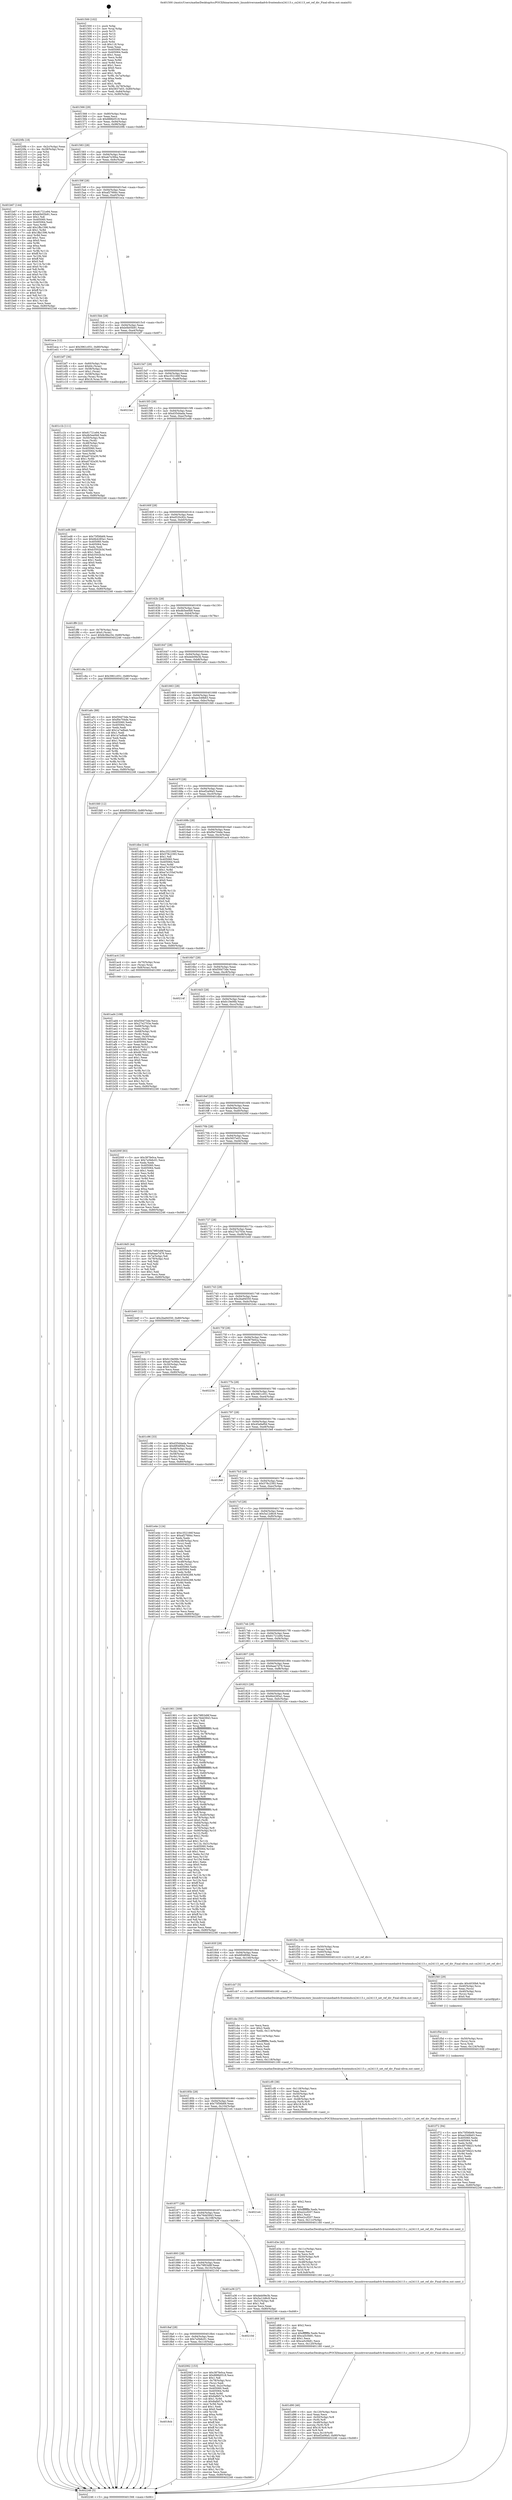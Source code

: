 digraph "0x401500" {
  label = "0x401500 (/mnt/c/Users/mathe/Desktop/tcc/POCII/binaries/extr_linuxdriversmediadvb-frontendscx24113.c_cx24113_set_ref_div_Final-ollvm.out::main(0))"
  labelloc = "t"
  node[shape=record]

  Entry [label="",width=0.3,height=0.3,shape=circle,fillcolor=black,style=filled]
  "0x401566" [label="{
     0x401566 [29]\l
     | [instrs]\l
     &nbsp;&nbsp;0x401566 \<+3\>: mov -0x80(%rbp),%eax\l
     &nbsp;&nbsp;0x401569 \<+2\>: mov %eax,%ecx\l
     &nbsp;&nbsp;0x40156b \<+6\>: sub $0x888b0518,%ecx\l
     &nbsp;&nbsp;0x401571 \<+6\>: mov %eax,-0x94(%rbp)\l
     &nbsp;&nbsp;0x401577 \<+6\>: mov %ecx,-0x98(%rbp)\l
     &nbsp;&nbsp;0x40157d \<+6\>: je 00000000004020fb \<main+0xbfb\>\l
  }"]
  "0x4020fb" [label="{
     0x4020fb [18]\l
     | [instrs]\l
     &nbsp;&nbsp;0x4020fb \<+3\>: mov -0x2c(%rbp),%eax\l
     &nbsp;&nbsp;0x4020fe \<+4\>: lea -0x28(%rbp),%rsp\l
     &nbsp;&nbsp;0x402102 \<+1\>: pop %rbx\l
     &nbsp;&nbsp;0x402103 \<+2\>: pop %r12\l
     &nbsp;&nbsp;0x402105 \<+2\>: pop %r13\l
     &nbsp;&nbsp;0x402107 \<+2\>: pop %r14\l
     &nbsp;&nbsp;0x402109 \<+2\>: pop %r15\l
     &nbsp;&nbsp;0x40210b \<+1\>: pop %rbp\l
     &nbsp;&nbsp;0x40210c \<+1\>: ret\l
  }"]
  "0x401583" [label="{
     0x401583 [28]\l
     | [instrs]\l
     &nbsp;&nbsp;0x401583 \<+5\>: jmp 0000000000401588 \<main+0x88\>\l
     &nbsp;&nbsp;0x401588 \<+6\>: mov -0x94(%rbp),%eax\l
     &nbsp;&nbsp;0x40158e \<+5\>: sub $0xab7e36ba,%eax\l
     &nbsp;&nbsp;0x401593 \<+6\>: mov %eax,-0x9c(%rbp)\l
     &nbsp;&nbsp;0x401599 \<+6\>: je 0000000000401b67 \<main+0x667\>\l
  }"]
  Exit [label="",width=0.3,height=0.3,shape=circle,fillcolor=black,style=filled,peripheries=2]
  "0x401b67" [label="{
     0x401b67 [144]\l
     | [instrs]\l
     &nbsp;&nbsp;0x401b67 \<+5\>: mov $0x61721e94,%eax\l
     &nbsp;&nbsp;0x401b6c \<+5\>: mov $0xb0b05b91,%ecx\l
     &nbsp;&nbsp;0x401b71 \<+2\>: mov $0x1,%dl\l
     &nbsp;&nbsp;0x401b73 \<+7\>: mov 0x405060,%esi\l
     &nbsp;&nbsp;0x401b7a \<+7\>: mov 0x405064,%edi\l
     &nbsp;&nbsp;0x401b81 \<+3\>: mov %esi,%r8d\l
     &nbsp;&nbsp;0x401b84 \<+7\>: add $0x1ffa1596,%r8d\l
     &nbsp;&nbsp;0x401b8b \<+4\>: sub $0x1,%r8d\l
     &nbsp;&nbsp;0x401b8f \<+7\>: sub $0x1ffa1596,%r8d\l
     &nbsp;&nbsp;0x401b96 \<+4\>: imul %r8d,%esi\l
     &nbsp;&nbsp;0x401b9a \<+3\>: and $0x1,%esi\l
     &nbsp;&nbsp;0x401b9d \<+3\>: cmp $0x0,%esi\l
     &nbsp;&nbsp;0x401ba0 \<+4\>: sete %r9b\l
     &nbsp;&nbsp;0x401ba4 \<+3\>: cmp $0xa,%edi\l
     &nbsp;&nbsp;0x401ba7 \<+4\>: setl %r10b\l
     &nbsp;&nbsp;0x401bab \<+3\>: mov %r9b,%r11b\l
     &nbsp;&nbsp;0x401bae \<+4\>: xor $0xff,%r11b\l
     &nbsp;&nbsp;0x401bb2 \<+3\>: mov %r10b,%bl\l
     &nbsp;&nbsp;0x401bb5 \<+3\>: xor $0xff,%bl\l
     &nbsp;&nbsp;0x401bb8 \<+3\>: xor $0x0,%dl\l
     &nbsp;&nbsp;0x401bbb \<+3\>: mov %r11b,%r14b\l
     &nbsp;&nbsp;0x401bbe \<+4\>: and $0x0,%r14b\l
     &nbsp;&nbsp;0x401bc2 \<+3\>: and %dl,%r9b\l
     &nbsp;&nbsp;0x401bc5 \<+3\>: mov %bl,%r15b\l
     &nbsp;&nbsp;0x401bc8 \<+4\>: and $0x0,%r15b\l
     &nbsp;&nbsp;0x401bcc \<+3\>: and %dl,%r10b\l
     &nbsp;&nbsp;0x401bcf \<+3\>: or %r9b,%r14b\l
     &nbsp;&nbsp;0x401bd2 \<+3\>: or %r10b,%r15b\l
     &nbsp;&nbsp;0x401bd5 \<+3\>: xor %r15b,%r14b\l
     &nbsp;&nbsp;0x401bd8 \<+3\>: or %bl,%r11b\l
     &nbsp;&nbsp;0x401bdb \<+4\>: xor $0xff,%r11b\l
     &nbsp;&nbsp;0x401bdf \<+3\>: or $0x0,%dl\l
     &nbsp;&nbsp;0x401be2 \<+3\>: and %dl,%r11b\l
     &nbsp;&nbsp;0x401be5 \<+3\>: or %r11b,%r14b\l
     &nbsp;&nbsp;0x401be8 \<+4\>: test $0x1,%r14b\l
     &nbsp;&nbsp;0x401bec \<+3\>: cmovne %ecx,%eax\l
     &nbsp;&nbsp;0x401bef \<+3\>: mov %eax,-0x80(%rbp)\l
     &nbsp;&nbsp;0x401bf2 \<+5\>: jmp 0000000000402246 \<main+0xd46\>\l
  }"]
  "0x40159f" [label="{
     0x40159f [28]\l
     | [instrs]\l
     &nbsp;&nbsp;0x40159f \<+5\>: jmp 00000000004015a4 \<main+0xa4\>\l
     &nbsp;&nbsp;0x4015a4 \<+6\>: mov -0x94(%rbp),%eax\l
     &nbsp;&nbsp;0x4015aa \<+5\>: sub $0xaf27684c,%eax\l
     &nbsp;&nbsp;0x4015af \<+6\>: mov %eax,-0xa0(%rbp)\l
     &nbsp;&nbsp;0x4015b5 \<+6\>: je 0000000000401eca \<main+0x9ca\>\l
  }"]
  "0x4018cb" [label="{
     0x4018cb\l
  }", style=dashed]
  "0x401eca" [label="{
     0x401eca [12]\l
     | [instrs]\l
     &nbsp;&nbsp;0x401eca \<+7\>: movl $0x3961c051,-0x80(%rbp)\l
     &nbsp;&nbsp;0x401ed1 \<+5\>: jmp 0000000000402246 \<main+0xd46\>\l
  }"]
  "0x4015bb" [label="{
     0x4015bb [28]\l
     | [instrs]\l
     &nbsp;&nbsp;0x4015bb \<+5\>: jmp 00000000004015c0 \<main+0xc0\>\l
     &nbsp;&nbsp;0x4015c0 \<+6\>: mov -0x94(%rbp),%eax\l
     &nbsp;&nbsp;0x4015c6 \<+5\>: sub $0xb0b05b91,%eax\l
     &nbsp;&nbsp;0x4015cb \<+6\>: mov %eax,-0xa4(%rbp)\l
     &nbsp;&nbsp;0x4015d1 \<+6\>: je 0000000000401bf7 \<main+0x6f7\>\l
  }"]
  "0x402062" [label="{
     0x402062 [153]\l
     | [instrs]\l
     &nbsp;&nbsp;0x402062 \<+5\>: mov $0x387fe0ca,%eax\l
     &nbsp;&nbsp;0x402067 \<+5\>: mov $0x888b0518,%ecx\l
     &nbsp;&nbsp;0x40206c \<+2\>: mov $0x1,%dl\l
     &nbsp;&nbsp;0x40206e \<+4\>: mov -0x78(%rbp),%rsi\l
     &nbsp;&nbsp;0x402072 \<+2\>: mov (%rsi),%edi\l
     &nbsp;&nbsp;0x402074 \<+3\>: mov %edi,-0x2c(%rbp)\l
     &nbsp;&nbsp;0x402077 \<+7\>: mov 0x405060,%edi\l
     &nbsp;&nbsp;0x40207e \<+8\>: mov 0x405064,%r8d\l
     &nbsp;&nbsp;0x402086 \<+3\>: mov %edi,%r9d\l
     &nbsp;&nbsp;0x402089 \<+7\>: add $0x8afbf17e,%r9d\l
     &nbsp;&nbsp;0x402090 \<+4\>: sub $0x1,%r9d\l
     &nbsp;&nbsp;0x402094 \<+7\>: sub $0x8afbf17e,%r9d\l
     &nbsp;&nbsp;0x40209b \<+4\>: imul %r9d,%edi\l
     &nbsp;&nbsp;0x40209f \<+3\>: and $0x1,%edi\l
     &nbsp;&nbsp;0x4020a2 \<+3\>: cmp $0x0,%edi\l
     &nbsp;&nbsp;0x4020a5 \<+4\>: sete %r10b\l
     &nbsp;&nbsp;0x4020a9 \<+4\>: cmp $0xa,%r8d\l
     &nbsp;&nbsp;0x4020ad \<+4\>: setl %r11b\l
     &nbsp;&nbsp;0x4020b1 \<+3\>: mov %r10b,%bl\l
     &nbsp;&nbsp;0x4020b4 \<+3\>: xor $0xff,%bl\l
     &nbsp;&nbsp;0x4020b7 \<+3\>: mov %r11b,%r14b\l
     &nbsp;&nbsp;0x4020ba \<+4\>: xor $0xff,%r14b\l
     &nbsp;&nbsp;0x4020be \<+3\>: xor $0x0,%dl\l
     &nbsp;&nbsp;0x4020c1 \<+3\>: mov %bl,%r15b\l
     &nbsp;&nbsp;0x4020c4 \<+4\>: and $0x0,%r15b\l
     &nbsp;&nbsp;0x4020c8 \<+3\>: and %dl,%r10b\l
     &nbsp;&nbsp;0x4020cb \<+3\>: mov %r14b,%r12b\l
     &nbsp;&nbsp;0x4020ce \<+4\>: and $0x0,%r12b\l
     &nbsp;&nbsp;0x4020d2 \<+3\>: and %dl,%r11b\l
     &nbsp;&nbsp;0x4020d5 \<+3\>: or %r10b,%r15b\l
     &nbsp;&nbsp;0x4020d8 \<+3\>: or %r11b,%r12b\l
     &nbsp;&nbsp;0x4020db \<+3\>: xor %r12b,%r15b\l
     &nbsp;&nbsp;0x4020de \<+3\>: or %r14b,%bl\l
     &nbsp;&nbsp;0x4020e1 \<+3\>: xor $0xff,%bl\l
     &nbsp;&nbsp;0x4020e4 \<+3\>: or $0x0,%dl\l
     &nbsp;&nbsp;0x4020e7 \<+2\>: and %dl,%bl\l
     &nbsp;&nbsp;0x4020e9 \<+3\>: or %bl,%r15b\l
     &nbsp;&nbsp;0x4020ec \<+4\>: test $0x1,%r15b\l
     &nbsp;&nbsp;0x4020f0 \<+3\>: cmovne %ecx,%eax\l
     &nbsp;&nbsp;0x4020f3 \<+3\>: mov %eax,-0x80(%rbp)\l
     &nbsp;&nbsp;0x4020f6 \<+5\>: jmp 0000000000402246 \<main+0xd46\>\l
  }"]
  "0x401bf7" [label="{
     0x401bf7 [36]\l
     | [instrs]\l
     &nbsp;&nbsp;0x401bf7 \<+4\>: mov -0x60(%rbp),%rax\l
     &nbsp;&nbsp;0x401bfb \<+6\>: movl $0x64,(%rax)\l
     &nbsp;&nbsp;0x401c01 \<+4\>: mov -0x58(%rbp),%rax\l
     &nbsp;&nbsp;0x401c05 \<+6\>: movl $0x1,(%rax)\l
     &nbsp;&nbsp;0x401c0b \<+4\>: mov -0x58(%rbp),%rax\l
     &nbsp;&nbsp;0x401c0f \<+3\>: movslq (%rax),%rax\l
     &nbsp;&nbsp;0x401c12 \<+4\>: imul $0x18,%rax,%rdi\l
     &nbsp;&nbsp;0x401c16 \<+5\>: call 0000000000401050 \<malloc@plt\>\l
     | [calls]\l
     &nbsp;&nbsp;0x401050 \{1\} (unknown)\l
  }"]
  "0x4015d7" [label="{
     0x4015d7 [28]\l
     | [instrs]\l
     &nbsp;&nbsp;0x4015d7 \<+5\>: jmp 00000000004015dc \<main+0xdc\>\l
     &nbsp;&nbsp;0x4015dc \<+6\>: mov -0x94(%rbp),%eax\l
     &nbsp;&nbsp;0x4015e2 \<+5\>: sub $0xc352166f,%eax\l
     &nbsp;&nbsp;0x4015e7 \<+6\>: mov %eax,-0xa8(%rbp)\l
     &nbsp;&nbsp;0x4015ed \<+6\>: je 00000000004021bd \<main+0xcbd\>\l
  }"]
  "0x4018af" [label="{
     0x4018af [28]\l
     | [instrs]\l
     &nbsp;&nbsp;0x4018af \<+5\>: jmp 00000000004018b4 \<main+0x3b4\>\l
     &nbsp;&nbsp;0x4018b4 \<+6\>: mov -0x94(%rbp),%eax\l
     &nbsp;&nbsp;0x4018ba \<+5\>: sub $0x7a5b6c01,%eax\l
     &nbsp;&nbsp;0x4018bf \<+6\>: mov %eax,-0x110(%rbp)\l
     &nbsp;&nbsp;0x4018c5 \<+6\>: je 0000000000402062 \<main+0xb62\>\l
  }"]
  "0x4021bd" [label="{
     0x4021bd\l
  }", style=dashed]
  "0x4015f3" [label="{
     0x4015f3 [28]\l
     | [instrs]\l
     &nbsp;&nbsp;0x4015f3 \<+5\>: jmp 00000000004015f8 \<main+0xf8\>\l
     &nbsp;&nbsp;0x4015f8 \<+6\>: mov -0x94(%rbp),%eax\l
     &nbsp;&nbsp;0x4015fe \<+5\>: sub $0xd35d4ada,%eax\l
     &nbsp;&nbsp;0x401603 \<+6\>: mov %eax,-0xac(%rbp)\l
     &nbsp;&nbsp;0x401609 \<+6\>: je 0000000000401ed6 \<main+0x9d6\>\l
  }"]
  "0x40210d" [label="{
     0x40210d\l
  }", style=dashed]
  "0x401ed6" [label="{
     0x401ed6 [88]\l
     | [instrs]\l
     &nbsp;&nbsp;0x401ed6 \<+5\>: mov $0x75f56b69,%eax\l
     &nbsp;&nbsp;0x401edb \<+5\>: mov $0x6b4285a1,%ecx\l
     &nbsp;&nbsp;0x401ee0 \<+7\>: mov 0x405060,%edx\l
     &nbsp;&nbsp;0x401ee7 \<+7\>: mov 0x405064,%esi\l
     &nbsp;&nbsp;0x401eee \<+2\>: mov %edx,%edi\l
     &nbsp;&nbsp;0x401ef0 \<+6\>: sub $0xb3502b3d,%edi\l
     &nbsp;&nbsp;0x401ef6 \<+3\>: sub $0x1,%edi\l
     &nbsp;&nbsp;0x401ef9 \<+6\>: add $0xb3502b3d,%edi\l
     &nbsp;&nbsp;0x401eff \<+3\>: imul %edi,%edx\l
     &nbsp;&nbsp;0x401f02 \<+3\>: and $0x1,%edx\l
     &nbsp;&nbsp;0x401f05 \<+3\>: cmp $0x0,%edx\l
     &nbsp;&nbsp;0x401f08 \<+4\>: sete %r8b\l
     &nbsp;&nbsp;0x401f0c \<+3\>: cmp $0xa,%esi\l
     &nbsp;&nbsp;0x401f0f \<+4\>: setl %r9b\l
     &nbsp;&nbsp;0x401f13 \<+3\>: mov %r8b,%r10b\l
     &nbsp;&nbsp;0x401f16 \<+3\>: and %r9b,%r10b\l
     &nbsp;&nbsp;0x401f19 \<+3\>: xor %r9b,%r8b\l
     &nbsp;&nbsp;0x401f1c \<+3\>: or %r8b,%r10b\l
     &nbsp;&nbsp;0x401f1f \<+4\>: test $0x1,%r10b\l
     &nbsp;&nbsp;0x401f23 \<+3\>: cmovne %ecx,%eax\l
     &nbsp;&nbsp;0x401f26 \<+3\>: mov %eax,-0x80(%rbp)\l
     &nbsp;&nbsp;0x401f29 \<+5\>: jmp 0000000000402246 \<main+0xd46\>\l
  }"]
  "0x40160f" [label="{
     0x40160f [28]\l
     | [instrs]\l
     &nbsp;&nbsp;0x40160f \<+5\>: jmp 0000000000401614 \<main+0x114\>\l
     &nbsp;&nbsp;0x401614 \<+6\>: mov -0x94(%rbp),%eax\l
     &nbsp;&nbsp;0x40161a \<+5\>: sub $0xd520c92c,%eax\l
     &nbsp;&nbsp;0x40161f \<+6\>: mov %eax,-0xb0(%rbp)\l
     &nbsp;&nbsp;0x401625 \<+6\>: je 0000000000401ff9 \<main+0xaf9\>\l
  }"]
  "0x401f72" [label="{
     0x401f72 [94]\l
     | [instrs]\l
     &nbsp;&nbsp;0x401f72 \<+5\>: mov $0x75f56b69,%eax\l
     &nbsp;&nbsp;0x401f77 \<+5\>: mov $0xec549b63,%esi\l
     &nbsp;&nbsp;0x401f7c \<+7\>: mov 0x405060,%edx\l
     &nbsp;&nbsp;0x401f83 \<+8\>: mov 0x405064,%r8d\l
     &nbsp;&nbsp;0x401f8b \<+3\>: mov %edx,%r9d\l
     &nbsp;&nbsp;0x401f8e \<+7\>: add $0x4870fd23,%r9d\l
     &nbsp;&nbsp;0x401f95 \<+4\>: sub $0x1,%r9d\l
     &nbsp;&nbsp;0x401f99 \<+7\>: sub $0x4870fd23,%r9d\l
     &nbsp;&nbsp;0x401fa0 \<+4\>: imul %r9d,%edx\l
     &nbsp;&nbsp;0x401fa4 \<+3\>: and $0x1,%edx\l
     &nbsp;&nbsp;0x401fa7 \<+3\>: cmp $0x0,%edx\l
     &nbsp;&nbsp;0x401faa \<+4\>: sete %r10b\l
     &nbsp;&nbsp;0x401fae \<+4\>: cmp $0xa,%r8d\l
     &nbsp;&nbsp;0x401fb2 \<+4\>: setl %r11b\l
     &nbsp;&nbsp;0x401fb6 \<+3\>: mov %r10b,%bl\l
     &nbsp;&nbsp;0x401fb9 \<+3\>: and %r11b,%bl\l
     &nbsp;&nbsp;0x401fbc \<+3\>: xor %r11b,%r10b\l
     &nbsp;&nbsp;0x401fbf \<+3\>: or %r10b,%bl\l
     &nbsp;&nbsp;0x401fc2 \<+3\>: test $0x1,%bl\l
     &nbsp;&nbsp;0x401fc5 \<+3\>: cmovne %esi,%eax\l
     &nbsp;&nbsp;0x401fc8 \<+3\>: mov %eax,-0x80(%rbp)\l
     &nbsp;&nbsp;0x401fcb \<+5\>: jmp 0000000000402246 \<main+0xd46\>\l
  }"]
  "0x401ff9" [label="{
     0x401ff9 [22]\l
     | [instrs]\l
     &nbsp;&nbsp;0x401ff9 \<+4\>: mov -0x78(%rbp),%rax\l
     &nbsp;&nbsp;0x401ffd \<+6\>: movl $0x0,(%rax)\l
     &nbsp;&nbsp;0x402003 \<+7\>: movl $0xfe38ec54,-0x80(%rbp)\l
     &nbsp;&nbsp;0x40200a \<+5\>: jmp 0000000000402246 \<main+0xd46\>\l
  }"]
  "0x40162b" [label="{
     0x40162b [28]\l
     | [instrs]\l
     &nbsp;&nbsp;0x40162b \<+5\>: jmp 0000000000401630 \<main+0x130\>\l
     &nbsp;&nbsp;0x401630 \<+6\>: mov -0x94(%rbp),%eax\l
     &nbsp;&nbsp;0x401636 \<+5\>: sub $0xdb5ee0b8,%eax\l
     &nbsp;&nbsp;0x40163b \<+6\>: mov %eax,-0xb4(%rbp)\l
     &nbsp;&nbsp;0x401641 \<+6\>: je 0000000000401c8a \<main+0x78a\>\l
  }"]
  "0x401f5d" [label="{
     0x401f5d [21]\l
     | [instrs]\l
     &nbsp;&nbsp;0x401f5d \<+4\>: mov -0x50(%rbp),%rcx\l
     &nbsp;&nbsp;0x401f61 \<+3\>: mov (%rcx),%rcx\l
     &nbsp;&nbsp;0x401f64 \<+3\>: mov %rcx,%rdi\l
     &nbsp;&nbsp;0x401f67 \<+6\>: mov %eax,-0x124(%rbp)\l
     &nbsp;&nbsp;0x401f6d \<+5\>: call 0000000000401030 \<free@plt\>\l
     | [calls]\l
     &nbsp;&nbsp;0x401030 \{1\} (unknown)\l
  }"]
  "0x401c8a" [label="{
     0x401c8a [12]\l
     | [instrs]\l
     &nbsp;&nbsp;0x401c8a \<+7\>: movl $0x3961c051,-0x80(%rbp)\l
     &nbsp;&nbsp;0x401c91 \<+5\>: jmp 0000000000402246 \<main+0xd46\>\l
  }"]
  "0x401647" [label="{
     0x401647 [28]\l
     | [instrs]\l
     &nbsp;&nbsp;0x401647 \<+5\>: jmp 000000000040164c \<main+0x14c\>\l
     &nbsp;&nbsp;0x40164c \<+6\>: mov -0x94(%rbp),%eax\l
     &nbsp;&nbsp;0x401652 \<+5\>: sub $0xdeb09e3b,%eax\l
     &nbsp;&nbsp;0x401657 \<+6\>: mov %eax,-0xb8(%rbp)\l
     &nbsp;&nbsp;0x40165d \<+6\>: je 0000000000401a6c \<main+0x56c\>\l
  }"]
  "0x401f40" [label="{
     0x401f40 [29]\l
     | [instrs]\l
     &nbsp;&nbsp;0x401f40 \<+10\>: movabs $0x4030b6,%rdi\l
     &nbsp;&nbsp;0x401f4a \<+4\>: mov -0x40(%rbp),%rcx\l
     &nbsp;&nbsp;0x401f4e \<+2\>: mov %eax,(%rcx)\l
     &nbsp;&nbsp;0x401f50 \<+4\>: mov -0x40(%rbp),%rcx\l
     &nbsp;&nbsp;0x401f54 \<+2\>: mov (%rcx),%esi\l
     &nbsp;&nbsp;0x401f56 \<+2\>: mov $0x0,%al\l
     &nbsp;&nbsp;0x401f58 \<+5\>: call 0000000000401040 \<printf@plt\>\l
     | [calls]\l
     &nbsp;&nbsp;0x401040 \{1\} (unknown)\l
  }"]
  "0x401a6c" [label="{
     0x401a6c [88]\l
     | [instrs]\l
     &nbsp;&nbsp;0x401a6c \<+5\>: mov $0xf30d73de,%eax\l
     &nbsp;&nbsp;0x401a71 \<+5\>: mov $0xf0e704de,%ecx\l
     &nbsp;&nbsp;0x401a76 \<+7\>: mov 0x405060,%edx\l
     &nbsp;&nbsp;0x401a7d \<+7\>: mov 0x405064,%esi\l
     &nbsp;&nbsp;0x401a84 \<+2\>: mov %edx,%edi\l
     &nbsp;&nbsp;0x401a86 \<+6\>: add $0x1a7adbab,%edi\l
     &nbsp;&nbsp;0x401a8c \<+3\>: sub $0x1,%edi\l
     &nbsp;&nbsp;0x401a8f \<+6\>: sub $0x1a7adbab,%edi\l
     &nbsp;&nbsp;0x401a95 \<+3\>: imul %edi,%edx\l
     &nbsp;&nbsp;0x401a98 \<+3\>: and $0x1,%edx\l
     &nbsp;&nbsp;0x401a9b \<+3\>: cmp $0x0,%edx\l
     &nbsp;&nbsp;0x401a9e \<+4\>: sete %r8b\l
     &nbsp;&nbsp;0x401aa2 \<+3\>: cmp $0xa,%esi\l
     &nbsp;&nbsp;0x401aa5 \<+4\>: setl %r9b\l
     &nbsp;&nbsp;0x401aa9 \<+3\>: mov %r8b,%r10b\l
     &nbsp;&nbsp;0x401aac \<+3\>: and %r9b,%r10b\l
     &nbsp;&nbsp;0x401aaf \<+3\>: xor %r9b,%r8b\l
     &nbsp;&nbsp;0x401ab2 \<+3\>: or %r8b,%r10b\l
     &nbsp;&nbsp;0x401ab5 \<+4\>: test $0x1,%r10b\l
     &nbsp;&nbsp;0x401ab9 \<+3\>: cmovne %ecx,%eax\l
     &nbsp;&nbsp;0x401abc \<+3\>: mov %eax,-0x80(%rbp)\l
     &nbsp;&nbsp;0x401abf \<+5\>: jmp 0000000000402246 \<main+0xd46\>\l
  }"]
  "0x401663" [label="{
     0x401663 [28]\l
     | [instrs]\l
     &nbsp;&nbsp;0x401663 \<+5\>: jmp 0000000000401668 \<main+0x168\>\l
     &nbsp;&nbsp;0x401668 \<+6\>: mov -0x94(%rbp),%eax\l
     &nbsp;&nbsp;0x40166e \<+5\>: sub $0xec549b63,%eax\l
     &nbsp;&nbsp;0x401673 \<+6\>: mov %eax,-0xbc(%rbp)\l
     &nbsp;&nbsp;0x401679 \<+6\>: je 0000000000401fd0 \<main+0xad0\>\l
  }"]
  "0x401d90" [label="{
     0x401d90 [46]\l
     | [instrs]\l
     &nbsp;&nbsp;0x401d90 \<+6\>: mov -0x120(%rbp),%ecx\l
     &nbsp;&nbsp;0x401d96 \<+3\>: imul %eax,%ecx\l
     &nbsp;&nbsp;0x401d99 \<+4\>: mov -0x50(%rbp),%r8\l
     &nbsp;&nbsp;0x401d9d \<+3\>: mov (%r8),%r8\l
     &nbsp;&nbsp;0x401da0 \<+4\>: mov -0x48(%rbp),%r9\l
     &nbsp;&nbsp;0x401da4 \<+3\>: movslq (%r9),%r9\l
     &nbsp;&nbsp;0x401da7 \<+4\>: imul $0x18,%r9,%r9\l
     &nbsp;&nbsp;0x401dab \<+3\>: add %r9,%r8\l
     &nbsp;&nbsp;0x401dae \<+4\>: mov %ecx,0x10(%r8)\l
     &nbsp;&nbsp;0x401db2 \<+7\>: movl $0xef2a06a5,-0x80(%rbp)\l
     &nbsp;&nbsp;0x401db9 \<+5\>: jmp 0000000000402246 \<main+0xd46\>\l
  }"]
  "0x401fd0" [label="{
     0x401fd0 [12]\l
     | [instrs]\l
     &nbsp;&nbsp;0x401fd0 \<+7\>: movl $0xd520c92c,-0x80(%rbp)\l
     &nbsp;&nbsp;0x401fd7 \<+5\>: jmp 0000000000402246 \<main+0xd46\>\l
  }"]
  "0x40167f" [label="{
     0x40167f [28]\l
     | [instrs]\l
     &nbsp;&nbsp;0x40167f \<+5\>: jmp 0000000000401684 \<main+0x184\>\l
     &nbsp;&nbsp;0x401684 \<+6\>: mov -0x94(%rbp),%eax\l
     &nbsp;&nbsp;0x40168a \<+5\>: sub $0xef2a06a5,%eax\l
     &nbsp;&nbsp;0x40168f \<+6\>: mov %eax,-0xc0(%rbp)\l
     &nbsp;&nbsp;0x401695 \<+6\>: je 0000000000401dbe \<main+0x8be\>\l
  }"]
  "0x401d68" [label="{
     0x401d68 [40]\l
     | [instrs]\l
     &nbsp;&nbsp;0x401d68 \<+5\>: mov $0x2,%ecx\l
     &nbsp;&nbsp;0x401d6d \<+1\>: cltd\l
     &nbsp;&nbsp;0x401d6e \<+2\>: idiv %ecx\l
     &nbsp;&nbsp;0x401d70 \<+6\>: imul $0xfffffffe,%edx,%ecx\l
     &nbsp;&nbsp;0x401d76 \<+6\>: add $0xca5c0b81,%ecx\l
     &nbsp;&nbsp;0x401d7c \<+3\>: add $0x1,%ecx\l
     &nbsp;&nbsp;0x401d7f \<+6\>: sub $0xca5c0b81,%ecx\l
     &nbsp;&nbsp;0x401d85 \<+6\>: mov %ecx,-0x120(%rbp)\l
     &nbsp;&nbsp;0x401d8b \<+5\>: call 0000000000401160 \<next_i\>\l
     | [calls]\l
     &nbsp;&nbsp;0x401160 \{1\} (/mnt/c/Users/mathe/Desktop/tcc/POCII/binaries/extr_linuxdriversmediadvb-frontendscx24113.c_cx24113_set_ref_div_Final-ollvm.out::next_i)\l
  }"]
  "0x401dbe" [label="{
     0x401dbe [144]\l
     | [instrs]\l
     &nbsp;&nbsp;0x401dbe \<+5\>: mov $0xc352166f,%eax\l
     &nbsp;&nbsp;0x401dc3 \<+5\>: mov $0x578c2393,%ecx\l
     &nbsp;&nbsp;0x401dc8 \<+2\>: mov $0x1,%dl\l
     &nbsp;&nbsp;0x401dca \<+7\>: mov 0x405060,%esi\l
     &nbsp;&nbsp;0x401dd1 \<+7\>: mov 0x405064,%edi\l
     &nbsp;&nbsp;0x401dd8 \<+3\>: mov %esi,%r8d\l
     &nbsp;&nbsp;0x401ddb \<+7\>: sub $0xe7e155ef,%r8d\l
     &nbsp;&nbsp;0x401de2 \<+4\>: sub $0x1,%r8d\l
     &nbsp;&nbsp;0x401de6 \<+7\>: add $0xe7e155ef,%r8d\l
     &nbsp;&nbsp;0x401ded \<+4\>: imul %r8d,%esi\l
     &nbsp;&nbsp;0x401df1 \<+3\>: and $0x1,%esi\l
     &nbsp;&nbsp;0x401df4 \<+3\>: cmp $0x0,%esi\l
     &nbsp;&nbsp;0x401df7 \<+4\>: sete %r9b\l
     &nbsp;&nbsp;0x401dfb \<+3\>: cmp $0xa,%edi\l
     &nbsp;&nbsp;0x401dfe \<+4\>: setl %r10b\l
     &nbsp;&nbsp;0x401e02 \<+3\>: mov %r9b,%r11b\l
     &nbsp;&nbsp;0x401e05 \<+4\>: xor $0xff,%r11b\l
     &nbsp;&nbsp;0x401e09 \<+3\>: mov %r10b,%bl\l
     &nbsp;&nbsp;0x401e0c \<+3\>: xor $0xff,%bl\l
     &nbsp;&nbsp;0x401e0f \<+3\>: xor $0x0,%dl\l
     &nbsp;&nbsp;0x401e12 \<+3\>: mov %r11b,%r14b\l
     &nbsp;&nbsp;0x401e15 \<+4\>: and $0x0,%r14b\l
     &nbsp;&nbsp;0x401e19 \<+3\>: and %dl,%r9b\l
     &nbsp;&nbsp;0x401e1c \<+3\>: mov %bl,%r15b\l
     &nbsp;&nbsp;0x401e1f \<+4\>: and $0x0,%r15b\l
     &nbsp;&nbsp;0x401e23 \<+3\>: and %dl,%r10b\l
     &nbsp;&nbsp;0x401e26 \<+3\>: or %r9b,%r14b\l
     &nbsp;&nbsp;0x401e29 \<+3\>: or %r10b,%r15b\l
     &nbsp;&nbsp;0x401e2c \<+3\>: xor %r15b,%r14b\l
     &nbsp;&nbsp;0x401e2f \<+3\>: or %bl,%r11b\l
     &nbsp;&nbsp;0x401e32 \<+4\>: xor $0xff,%r11b\l
     &nbsp;&nbsp;0x401e36 \<+3\>: or $0x0,%dl\l
     &nbsp;&nbsp;0x401e39 \<+3\>: and %dl,%r11b\l
     &nbsp;&nbsp;0x401e3c \<+3\>: or %r11b,%r14b\l
     &nbsp;&nbsp;0x401e3f \<+4\>: test $0x1,%r14b\l
     &nbsp;&nbsp;0x401e43 \<+3\>: cmovne %ecx,%eax\l
     &nbsp;&nbsp;0x401e46 \<+3\>: mov %eax,-0x80(%rbp)\l
     &nbsp;&nbsp;0x401e49 \<+5\>: jmp 0000000000402246 \<main+0xd46\>\l
  }"]
  "0x40169b" [label="{
     0x40169b [28]\l
     | [instrs]\l
     &nbsp;&nbsp;0x40169b \<+5\>: jmp 00000000004016a0 \<main+0x1a0\>\l
     &nbsp;&nbsp;0x4016a0 \<+6\>: mov -0x94(%rbp),%eax\l
     &nbsp;&nbsp;0x4016a6 \<+5\>: sub $0xf0e704de,%eax\l
     &nbsp;&nbsp;0x4016ab \<+6\>: mov %eax,-0xc4(%rbp)\l
     &nbsp;&nbsp;0x4016b1 \<+6\>: je 0000000000401ac4 \<main+0x5c4\>\l
  }"]
  "0x401d3e" [label="{
     0x401d3e [42]\l
     | [instrs]\l
     &nbsp;&nbsp;0x401d3e \<+6\>: mov -0x11c(%rbp),%ecx\l
     &nbsp;&nbsp;0x401d44 \<+3\>: imul %eax,%ecx\l
     &nbsp;&nbsp;0x401d47 \<+3\>: movslq %ecx,%r8\l
     &nbsp;&nbsp;0x401d4a \<+4\>: mov -0x50(%rbp),%r9\l
     &nbsp;&nbsp;0x401d4e \<+3\>: mov (%r9),%r9\l
     &nbsp;&nbsp;0x401d51 \<+4\>: mov -0x48(%rbp),%r10\l
     &nbsp;&nbsp;0x401d55 \<+3\>: movslq (%r10),%r10\l
     &nbsp;&nbsp;0x401d58 \<+4\>: imul $0x18,%r10,%r10\l
     &nbsp;&nbsp;0x401d5c \<+3\>: add %r10,%r9\l
     &nbsp;&nbsp;0x401d5f \<+4\>: mov %r8,0x8(%r9)\l
     &nbsp;&nbsp;0x401d63 \<+5\>: call 0000000000401160 \<next_i\>\l
     | [calls]\l
     &nbsp;&nbsp;0x401160 \{1\} (/mnt/c/Users/mathe/Desktop/tcc/POCII/binaries/extr_linuxdriversmediadvb-frontendscx24113.c_cx24113_set_ref_div_Final-ollvm.out::next_i)\l
  }"]
  "0x401ac4" [label="{
     0x401ac4 [16]\l
     | [instrs]\l
     &nbsp;&nbsp;0x401ac4 \<+4\>: mov -0x70(%rbp),%rax\l
     &nbsp;&nbsp;0x401ac8 \<+3\>: mov (%rax),%rax\l
     &nbsp;&nbsp;0x401acb \<+4\>: mov 0x8(%rax),%rdi\l
     &nbsp;&nbsp;0x401acf \<+5\>: call 0000000000401060 \<atoi@plt\>\l
     | [calls]\l
     &nbsp;&nbsp;0x401060 \{1\} (unknown)\l
  }"]
  "0x4016b7" [label="{
     0x4016b7 [28]\l
     | [instrs]\l
     &nbsp;&nbsp;0x4016b7 \<+5\>: jmp 00000000004016bc \<main+0x1bc\>\l
     &nbsp;&nbsp;0x4016bc \<+6\>: mov -0x94(%rbp),%eax\l
     &nbsp;&nbsp;0x4016c2 \<+5\>: sub $0xf30d73de,%eax\l
     &nbsp;&nbsp;0x4016c7 \<+6\>: mov %eax,-0xc8(%rbp)\l
     &nbsp;&nbsp;0x4016cd \<+6\>: je 000000000040214f \<main+0xc4f\>\l
  }"]
  "0x401d16" [label="{
     0x401d16 [40]\l
     | [instrs]\l
     &nbsp;&nbsp;0x401d16 \<+5\>: mov $0x2,%ecx\l
     &nbsp;&nbsp;0x401d1b \<+1\>: cltd\l
     &nbsp;&nbsp;0x401d1c \<+2\>: idiv %ecx\l
     &nbsp;&nbsp;0x401d1e \<+6\>: imul $0xfffffffe,%edx,%ecx\l
     &nbsp;&nbsp;0x401d24 \<+6\>: sub $0xe2ccf207,%ecx\l
     &nbsp;&nbsp;0x401d2a \<+3\>: add $0x1,%ecx\l
     &nbsp;&nbsp;0x401d2d \<+6\>: add $0xe2ccf207,%ecx\l
     &nbsp;&nbsp;0x401d33 \<+6\>: mov %ecx,-0x11c(%rbp)\l
     &nbsp;&nbsp;0x401d39 \<+5\>: call 0000000000401160 \<next_i\>\l
     | [calls]\l
     &nbsp;&nbsp;0x401160 \{1\} (/mnt/c/Users/mathe/Desktop/tcc/POCII/binaries/extr_linuxdriversmediadvb-frontendscx24113.c_cx24113_set_ref_div_Final-ollvm.out::next_i)\l
  }"]
  "0x40214f" [label="{
     0x40214f\l
  }", style=dashed]
  "0x4016d3" [label="{
     0x4016d3 [28]\l
     | [instrs]\l
     &nbsp;&nbsp;0x4016d3 \<+5\>: jmp 00000000004016d8 \<main+0x1d8\>\l
     &nbsp;&nbsp;0x4016d8 \<+6\>: mov -0x94(%rbp),%eax\l
     &nbsp;&nbsp;0x4016de \<+5\>: sub $0xfc19e06b,%eax\l
     &nbsp;&nbsp;0x4016e3 \<+6\>: mov %eax,-0xcc(%rbp)\l
     &nbsp;&nbsp;0x4016e9 \<+6\>: je 0000000000401fdc \<main+0xadc\>\l
  }"]
  "0x401cf0" [label="{
     0x401cf0 [38]\l
     | [instrs]\l
     &nbsp;&nbsp;0x401cf0 \<+6\>: mov -0x118(%rbp),%ecx\l
     &nbsp;&nbsp;0x401cf6 \<+3\>: imul %eax,%ecx\l
     &nbsp;&nbsp;0x401cf9 \<+4\>: mov -0x50(%rbp),%r8\l
     &nbsp;&nbsp;0x401cfd \<+3\>: mov (%r8),%r8\l
     &nbsp;&nbsp;0x401d00 \<+4\>: mov -0x48(%rbp),%r9\l
     &nbsp;&nbsp;0x401d04 \<+3\>: movslq (%r9),%r9\l
     &nbsp;&nbsp;0x401d07 \<+4\>: imul $0x18,%r9,%r9\l
     &nbsp;&nbsp;0x401d0b \<+3\>: add %r9,%r8\l
     &nbsp;&nbsp;0x401d0e \<+3\>: mov %ecx,(%r8)\l
     &nbsp;&nbsp;0x401d11 \<+5\>: call 0000000000401160 \<next_i\>\l
     | [calls]\l
     &nbsp;&nbsp;0x401160 \{1\} (/mnt/c/Users/mathe/Desktop/tcc/POCII/binaries/extr_linuxdriversmediadvb-frontendscx24113.c_cx24113_set_ref_div_Final-ollvm.out::next_i)\l
  }"]
  "0x401fdc" [label="{
     0x401fdc\l
  }", style=dashed]
  "0x4016ef" [label="{
     0x4016ef [28]\l
     | [instrs]\l
     &nbsp;&nbsp;0x4016ef \<+5\>: jmp 00000000004016f4 \<main+0x1f4\>\l
     &nbsp;&nbsp;0x4016f4 \<+6\>: mov -0x94(%rbp),%eax\l
     &nbsp;&nbsp;0x4016fa \<+5\>: sub $0xfe38ec54,%eax\l
     &nbsp;&nbsp;0x4016ff \<+6\>: mov %eax,-0xd0(%rbp)\l
     &nbsp;&nbsp;0x401705 \<+6\>: je 000000000040200f \<main+0xb0f\>\l
  }"]
  "0x401cbc" [label="{
     0x401cbc [52]\l
     | [instrs]\l
     &nbsp;&nbsp;0x401cbc \<+2\>: xor %ecx,%ecx\l
     &nbsp;&nbsp;0x401cbe \<+5\>: mov $0x2,%edx\l
     &nbsp;&nbsp;0x401cc3 \<+6\>: mov %edx,-0x114(%rbp)\l
     &nbsp;&nbsp;0x401cc9 \<+1\>: cltd\l
     &nbsp;&nbsp;0x401cca \<+6\>: mov -0x114(%rbp),%esi\l
     &nbsp;&nbsp;0x401cd0 \<+2\>: idiv %esi\l
     &nbsp;&nbsp;0x401cd2 \<+6\>: imul $0xfffffffe,%edx,%edx\l
     &nbsp;&nbsp;0x401cd8 \<+2\>: mov %ecx,%edi\l
     &nbsp;&nbsp;0x401cda \<+2\>: sub %edx,%edi\l
     &nbsp;&nbsp;0x401cdc \<+2\>: mov %ecx,%edx\l
     &nbsp;&nbsp;0x401cde \<+3\>: sub $0x1,%edx\l
     &nbsp;&nbsp;0x401ce1 \<+2\>: add %edx,%edi\l
     &nbsp;&nbsp;0x401ce3 \<+2\>: sub %edi,%ecx\l
     &nbsp;&nbsp;0x401ce5 \<+6\>: mov %ecx,-0x118(%rbp)\l
     &nbsp;&nbsp;0x401ceb \<+5\>: call 0000000000401160 \<next_i\>\l
     | [calls]\l
     &nbsp;&nbsp;0x401160 \{1\} (/mnt/c/Users/mathe/Desktop/tcc/POCII/binaries/extr_linuxdriversmediadvb-frontendscx24113.c_cx24113_set_ref_div_Final-ollvm.out::next_i)\l
  }"]
  "0x40200f" [label="{
     0x40200f [83]\l
     | [instrs]\l
     &nbsp;&nbsp;0x40200f \<+5\>: mov $0x387fe0ca,%eax\l
     &nbsp;&nbsp;0x402014 \<+5\>: mov $0x7a5b6c01,%ecx\l
     &nbsp;&nbsp;0x402019 \<+2\>: xor %edx,%edx\l
     &nbsp;&nbsp;0x40201b \<+7\>: mov 0x405060,%esi\l
     &nbsp;&nbsp;0x402022 \<+7\>: mov 0x405064,%edi\l
     &nbsp;&nbsp;0x402029 \<+3\>: sub $0x1,%edx\l
     &nbsp;&nbsp;0x40202c \<+3\>: mov %esi,%r8d\l
     &nbsp;&nbsp;0x40202f \<+3\>: add %edx,%r8d\l
     &nbsp;&nbsp;0x402032 \<+4\>: imul %r8d,%esi\l
     &nbsp;&nbsp;0x402036 \<+3\>: and $0x1,%esi\l
     &nbsp;&nbsp;0x402039 \<+3\>: cmp $0x0,%esi\l
     &nbsp;&nbsp;0x40203c \<+4\>: sete %r9b\l
     &nbsp;&nbsp;0x402040 \<+3\>: cmp $0xa,%edi\l
     &nbsp;&nbsp;0x402043 \<+4\>: setl %r10b\l
     &nbsp;&nbsp;0x402047 \<+3\>: mov %r9b,%r11b\l
     &nbsp;&nbsp;0x40204a \<+3\>: and %r10b,%r11b\l
     &nbsp;&nbsp;0x40204d \<+3\>: xor %r10b,%r9b\l
     &nbsp;&nbsp;0x402050 \<+3\>: or %r9b,%r11b\l
     &nbsp;&nbsp;0x402053 \<+4\>: test $0x1,%r11b\l
     &nbsp;&nbsp;0x402057 \<+3\>: cmovne %ecx,%eax\l
     &nbsp;&nbsp;0x40205a \<+3\>: mov %eax,-0x80(%rbp)\l
     &nbsp;&nbsp;0x40205d \<+5\>: jmp 0000000000402246 \<main+0xd46\>\l
  }"]
  "0x40170b" [label="{
     0x40170b [28]\l
     | [instrs]\l
     &nbsp;&nbsp;0x40170b \<+5\>: jmp 0000000000401710 \<main+0x210\>\l
     &nbsp;&nbsp;0x401710 \<+6\>: mov -0x94(%rbp),%eax\l
     &nbsp;&nbsp;0x401716 \<+5\>: sub $0x5837e03,%eax\l
     &nbsp;&nbsp;0x40171b \<+6\>: mov %eax,-0xd4(%rbp)\l
     &nbsp;&nbsp;0x401721 \<+6\>: je 00000000004018d5 \<main+0x3d5\>\l
  }"]
  "0x401c1b" [label="{
     0x401c1b [111]\l
     | [instrs]\l
     &nbsp;&nbsp;0x401c1b \<+5\>: mov $0x61721e94,%ecx\l
     &nbsp;&nbsp;0x401c20 \<+5\>: mov $0xdb5ee0b8,%edx\l
     &nbsp;&nbsp;0x401c25 \<+4\>: mov -0x50(%rbp),%rdi\l
     &nbsp;&nbsp;0x401c29 \<+3\>: mov %rax,(%rdi)\l
     &nbsp;&nbsp;0x401c2c \<+4\>: mov -0x48(%rbp),%rax\l
     &nbsp;&nbsp;0x401c30 \<+6\>: movl $0x0,(%rax)\l
     &nbsp;&nbsp;0x401c36 \<+7\>: mov 0x405060,%esi\l
     &nbsp;&nbsp;0x401c3d \<+8\>: mov 0x405064,%r8d\l
     &nbsp;&nbsp;0x401c45 \<+3\>: mov %esi,%r9d\l
     &nbsp;&nbsp;0x401c48 \<+7\>: add $0xa07d2a30,%r9d\l
     &nbsp;&nbsp;0x401c4f \<+4\>: sub $0x1,%r9d\l
     &nbsp;&nbsp;0x401c53 \<+7\>: sub $0xa07d2a30,%r9d\l
     &nbsp;&nbsp;0x401c5a \<+4\>: imul %r9d,%esi\l
     &nbsp;&nbsp;0x401c5e \<+3\>: and $0x1,%esi\l
     &nbsp;&nbsp;0x401c61 \<+3\>: cmp $0x0,%esi\l
     &nbsp;&nbsp;0x401c64 \<+4\>: sete %r10b\l
     &nbsp;&nbsp;0x401c68 \<+4\>: cmp $0xa,%r8d\l
     &nbsp;&nbsp;0x401c6c \<+4\>: setl %r11b\l
     &nbsp;&nbsp;0x401c70 \<+3\>: mov %r10b,%bl\l
     &nbsp;&nbsp;0x401c73 \<+3\>: and %r11b,%bl\l
     &nbsp;&nbsp;0x401c76 \<+3\>: xor %r11b,%r10b\l
     &nbsp;&nbsp;0x401c79 \<+3\>: or %r10b,%bl\l
     &nbsp;&nbsp;0x401c7c \<+3\>: test $0x1,%bl\l
     &nbsp;&nbsp;0x401c7f \<+3\>: cmovne %edx,%ecx\l
     &nbsp;&nbsp;0x401c82 \<+3\>: mov %ecx,-0x80(%rbp)\l
     &nbsp;&nbsp;0x401c85 \<+5\>: jmp 0000000000402246 \<main+0xd46\>\l
  }"]
  "0x4018d5" [label="{
     0x4018d5 [44]\l
     | [instrs]\l
     &nbsp;&nbsp;0x4018d5 \<+5\>: mov $0x79f03d9f,%eax\l
     &nbsp;&nbsp;0x4018da \<+5\>: mov $0x6aae7d76,%ecx\l
     &nbsp;&nbsp;0x4018df \<+3\>: mov -0x7a(%rbp),%dl\l
     &nbsp;&nbsp;0x4018e2 \<+4\>: mov -0x79(%rbp),%sil\l
     &nbsp;&nbsp;0x4018e6 \<+3\>: mov %dl,%dil\l
     &nbsp;&nbsp;0x4018e9 \<+3\>: and %sil,%dil\l
     &nbsp;&nbsp;0x4018ec \<+3\>: xor %sil,%dl\l
     &nbsp;&nbsp;0x4018ef \<+3\>: or %dl,%dil\l
     &nbsp;&nbsp;0x4018f2 \<+4\>: test $0x1,%dil\l
     &nbsp;&nbsp;0x4018f6 \<+3\>: cmovne %ecx,%eax\l
     &nbsp;&nbsp;0x4018f9 \<+3\>: mov %eax,-0x80(%rbp)\l
     &nbsp;&nbsp;0x4018fc \<+5\>: jmp 0000000000402246 \<main+0xd46\>\l
  }"]
  "0x401727" [label="{
     0x401727 [28]\l
     | [instrs]\l
     &nbsp;&nbsp;0x401727 \<+5\>: jmp 000000000040172c \<main+0x22c\>\l
     &nbsp;&nbsp;0x40172c \<+6\>: mov -0x94(%rbp),%eax\l
     &nbsp;&nbsp;0x401732 \<+5\>: sub $0x27e2703e,%eax\l
     &nbsp;&nbsp;0x401737 \<+6\>: mov %eax,-0xd8(%rbp)\l
     &nbsp;&nbsp;0x40173d \<+6\>: je 0000000000401b40 \<main+0x640\>\l
  }"]
  "0x402246" [label="{
     0x402246 [5]\l
     | [instrs]\l
     &nbsp;&nbsp;0x402246 \<+5\>: jmp 0000000000401566 \<main+0x66\>\l
  }"]
  "0x401500" [label="{
     0x401500 [102]\l
     | [instrs]\l
     &nbsp;&nbsp;0x401500 \<+1\>: push %rbp\l
     &nbsp;&nbsp;0x401501 \<+3\>: mov %rsp,%rbp\l
     &nbsp;&nbsp;0x401504 \<+2\>: push %r15\l
     &nbsp;&nbsp;0x401506 \<+2\>: push %r14\l
     &nbsp;&nbsp;0x401508 \<+2\>: push %r13\l
     &nbsp;&nbsp;0x40150a \<+2\>: push %r12\l
     &nbsp;&nbsp;0x40150c \<+1\>: push %rbx\l
     &nbsp;&nbsp;0x40150d \<+7\>: sub $0x118,%rsp\l
     &nbsp;&nbsp;0x401514 \<+2\>: xor %eax,%eax\l
     &nbsp;&nbsp;0x401516 \<+7\>: mov 0x405060,%ecx\l
     &nbsp;&nbsp;0x40151d \<+7\>: mov 0x405064,%edx\l
     &nbsp;&nbsp;0x401524 \<+3\>: sub $0x1,%eax\l
     &nbsp;&nbsp;0x401527 \<+3\>: mov %ecx,%r8d\l
     &nbsp;&nbsp;0x40152a \<+3\>: add %eax,%r8d\l
     &nbsp;&nbsp;0x40152d \<+4\>: imul %r8d,%ecx\l
     &nbsp;&nbsp;0x401531 \<+3\>: and $0x1,%ecx\l
     &nbsp;&nbsp;0x401534 \<+3\>: cmp $0x0,%ecx\l
     &nbsp;&nbsp;0x401537 \<+4\>: sete %r9b\l
     &nbsp;&nbsp;0x40153b \<+4\>: and $0x1,%r9b\l
     &nbsp;&nbsp;0x40153f \<+4\>: mov %r9b,-0x7a(%rbp)\l
     &nbsp;&nbsp;0x401543 \<+3\>: cmp $0xa,%edx\l
     &nbsp;&nbsp;0x401546 \<+4\>: setl %r9b\l
     &nbsp;&nbsp;0x40154a \<+4\>: and $0x1,%r9b\l
     &nbsp;&nbsp;0x40154e \<+4\>: mov %r9b,-0x79(%rbp)\l
     &nbsp;&nbsp;0x401552 \<+7\>: movl $0x5837e03,-0x80(%rbp)\l
     &nbsp;&nbsp;0x401559 \<+6\>: mov %edi,-0x84(%rbp)\l
     &nbsp;&nbsp;0x40155f \<+7\>: mov %rsi,-0x90(%rbp)\l
  }"]
  "0x401ad4" [label="{
     0x401ad4 [108]\l
     | [instrs]\l
     &nbsp;&nbsp;0x401ad4 \<+5\>: mov $0xf30d73de,%ecx\l
     &nbsp;&nbsp;0x401ad9 \<+5\>: mov $0x27e2703e,%edx\l
     &nbsp;&nbsp;0x401ade \<+4\>: mov -0x68(%rbp),%rdi\l
     &nbsp;&nbsp;0x401ae2 \<+2\>: mov %eax,(%rdi)\l
     &nbsp;&nbsp;0x401ae4 \<+4\>: mov -0x68(%rbp),%rdi\l
     &nbsp;&nbsp;0x401ae8 \<+2\>: mov (%rdi),%eax\l
     &nbsp;&nbsp;0x401aea \<+3\>: mov %eax,-0x30(%rbp)\l
     &nbsp;&nbsp;0x401aed \<+7\>: mov 0x405060,%eax\l
     &nbsp;&nbsp;0x401af4 \<+7\>: mov 0x405064,%esi\l
     &nbsp;&nbsp;0x401afb \<+3\>: mov %eax,%r8d\l
     &nbsp;&nbsp;0x401afe \<+7\>: add $0x4b792122,%r8d\l
     &nbsp;&nbsp;0x401b05 \<+4\>: sub $0x1,%r8d\l
     &nbsp;&nbsp;0x401b09 \<+7\>: sub $0x4b792122,%r8d\l
     &nbsp;&nbsp;0x401b10 \<+4\>: imul %r8d,%eax\l
     &nbsp;&nbsp;0x401b14 \<+3\>: and $0x1,%eax\l
     &nbsp;&nbsp;0x401b17 \<+3\>: cmp $0x0,%eax\l
     &nbsp;&nbsp;0x401b1a \<+4\>: sete %r9b\l
     &nbsp;&nbsp;0x401b1e \<+3\>: cmp $0xa,%esi\l
     &nbsp;&nbsp;0x401b21 \<+4\>: setl %r10b\l
     &nbsp;&nbsp;0x401b25 \<+3\>: mov %r9b,%r11b\l
     &nbsp;&nbsp;0x401b28 \<+3\>: and %r10b,%r11b\l
     &nbsp;&nbsp;0x401b2b \<+3\>: xor %r10b,%r9b\l
     &nbsp;&nbsp;0x401b2e \<+3\>: or %r9b,%r11b\l
     &nbsp;&nbsp;0x401b31 \<+4\>: test $0x1,%r11b\l
     &nbsp;&nbsp;0x401b35 \<+3\>: cmovne %edx,%ecx\l
     &nbsp;&nbsp;0x401b38 \<+3\>: mov %ecx,-0x80(%rbp)\l
     &nbsp;&nbsp;0x401b3b \<+5\>: jmp 0000000000402246 \<main+0xd46\>\l
  }"]
  "0x401b40" [label="{
     0x401b40 [12]\l
     | [instrs]\l
     &nbsp;&nbsp;0x401b40 \<+7\>: movl $0x2ba94550,-0x80(%rbp)\l
     &nbsp;&nbsp;0x401b47 \<+5\>: jmp 0000000000402246 \<main+0xd46\>\l
  }"]
  "0x401743" [label="{
     0x401743 [28]\l
     | [instrs]\l
     &nbsp;&nbsp;0x401743 \<+5\>: jmp 0000000000401748 \<main+0x248\>\l
     &nbsp;&nbsp;0x401748 \<+6\>: mov -0x94(%rbp),%eax\l
     &nbsp;&nbsp;0x40174e \<+5\>: sub $0x2ba94550,%eax\l
     &nbsp;&nbsp;0x401753 \<+6\>: mov %eax,-0xdc(%rbp)\l
     &nbsp;&nbsp;0x401759 \<+6\>: je 0000000000401b4c \<main+0x64c\>\l
  }"]
  "0x401893" [label="{
     0x401893 [28]\l
     | [instrs]\l
     &nbsp;&nbsp;0x401893 \<+5\>: jmp 0000000000401898 \<main+0x398\>\l
     &nbsp;&nbsp;0x401898 \<+6\>: mov -0x94(%rbp),%eax\l
     &nbsp;&nbsp;0x40189e \<+5\>: sub $0x79f03d9f,%eax\l
     &nbsp;&nbsp;0x4018a3 \<+6\>: mov %eax,-0x10c(%rbp)\l
     &nbsp;&nbsp;0x4018a9 \<+6\>: je 000000000040210d \<main+0xc0d\>\l
  }"]
  "0x401b4c" [label="{
     0x401b4c [27]\l
     | [instrs]\l
     &nbsp;&nbsp;0x401b4c \<+5\>: mov $0xfc19e06b,%eax\l
     &nbsp;&nbsp;0x401b51 \<+5\>: mov $0xab7e36ba,%ecx\l
     &nbsp;&nbsp;0x401b56 \<+3\>: mov -0x30(%rbp),%edx\l
     &nbsp;&nbsp;0x401b59 \<+3\>: cmp $0x0,%edx\l
     &nbsp;&nbsp;0x401b5c \<+3\>: cmove %ecx,%eax\l
     &nbsp;&nbsp;0x401b5f \<+3\>: mov %eax,-0x80(%rbp)\l
     &nbsp;&nbsp;0x401b62 \<+5\>: jmp 0000000000402246 \<main+0xd46\>\l
  }"]
  "0x40175f" [label="{
     0x40175f [28]\l
     | [instrs]\l
     &nbsp;&nbsp;0x40175f \<+5\>: jmp 0000000000401764 \<main+0x264\>\l
     &nbsp;&nbsp;0x401764 \<+6\>: mov -0x94(%rbp),%eax\l
     &nbsp;&nbsp;0x40176a \<+5\>: sub $0x387fe0ca,%eax\l
     &nbsp;&nbsp;0x40176f \<+6\>: mov %eax,-0xe0(%rbp)\l
     &nbsp;&nbsp;0x401775 \<+6\>: je 0000000000402234 \<main+0xd34\>\l
  }"]
  "0x401a36" [label="{
     0x401a36 [27]\l
     | [instrs]\l
     &nbsp;&nbsp;0x401a36 \<+5\>: mov $0xdeb09e3b,%eax\l
     &nbsp;&nbsp;0x401a3b \<+5\>: mov $0x5a12d6c9,%ecx\l
     &nbsp;&nbsp;0x401a40 \<+3\>: mov -0x31(%rbp),%dl\l
     &nbsp;&nbsp;0x401a43 \<+3\>: test $0x1,%dl\l
     &nbsp;&nbsp;0x401a46 \<+3\>: cmovne %ecx,%eax\l
     &nbsp;&nbsp;0x401a49 \<+3\>: mov %eax,-0x80(%rbp)\l
     &nbsp;&nbsp;0x401a4c \<+5\>: jmp 0000000000402246 \<main+0xd46\>\l
  }"]
  "0x402234" [label="{
     0x402234\l
  }", style=dashed]
  "0x40177b" [label="{
     0x40177b [28]\l
     | [instrs]\l
     &nbsp;&nbsp;0x40177b \<+5\>: jmp 0000000000401780 \<main+0x280\>\l
     &nbsp;&nbsp;0x401780 \<+6\>: mov -0x94(%rbp),%eax\l
     &nbsp;&nbsp;0x401786 \<+5\>: sub $0x3961c051,%eax\l
     &nbsp;&nbsp;0x40178b \<+6\>: mov %eax,-0xe4(%rbp)\l
     &nbsp;&nbsp;0x401791 \<+6\>: je 0000000000401c96 \<main+0x796\>\l
  }"]
  "0x401877" [label="{
     0x401877 [28]\l
     | [instrs]\l
     &nbsp;&nbsp;0x401877 \<+5\>: jmp 000000000040187c \<main+0x37c\>\l
     &nbsp;&nbsp;0x40187c \<+6\>: mov -0x94(%rbp),%eax\l
     &nbsp;&nbsp;0x401882 \<+5\>: sub $0x76dd3943,%eax\l
     &nbsp;&nbsp;0x401887 \<+6\>: mov %eax,-0x108(%rbp)\l
     &nbsp;&nbsp;0x40188d \<+6\>: je 0000000000401a36 \<main+0x536\>\l
  }"]
  "0x401c96" [label="{
     0x401c96 [33]\l
     | [instrs]\l
     &nbsp;&nbsp;0x401c96 \<+5\>: mov $0xd35d4ada,%eax\l
     &nbsp;&nbsp;0x401c9b \<+5\>: mov $0x6f04f09d,%ecx\l
     &nbsp;&nbsp;0x401ca0 \<+4\>: mov -0x48(%rbp),%rdx\l
     &nbsp;&nbsp;0x401ca4 \<+2\>: mov (%rdx),%esi\l
     &nbsp;&nbsp;0x401ca6 \<+4\>: mov -0x58(%rbp),%rdx\l
     &nbsp;&nbsp;0x401caa \<+2\>: cmp (%rdx),%esi\l
     &nbsp;&nbsp;0x401cac \<+3\>: cmovl %ecx,%eax\l
     &nbsp;&nbsp;0x401caf \<+3\>: mov %eax,-0x80(%rbp)\l
     &nbsp;&nbsp;0x401cb2 \<+5\>: jmp 0000000000402246 \<main+0xd46\>\l
  }"]
  "0x401797" [label="{
     0x401797 [28]\l
     | [instrs]\l
     &nbsp;&nbsp;0x401797 \<+5\>: jmp 000000000040179c \<main+0x29c\>\l
     &nbsp;&nbsp;0x40179c \<+6\>: mov -0x94(%rbp),%eax\l
     &nbsp;&nbsp;0x4017a2 \<+5\>: sub $0x45a9af0d,%eax\l
     &nbsp;&nbsp;0x4017a7 \<+6\>: mov %eax,-0xe8(%rbp)\l
     &nbsp;&nbsp;0x4017ad \<+6\>: je 0000000000401fe8 \<main+0xae8\>\l
  }"]
  "0x4021e4" [label="{
     0x4021e4\l
  }", style=dashed]
  "0x401fe8" [label="{
     0x401fe8\l
  }", style=dashed]
  "0x4017b3" [label="{
     0x4017b3 [28]\l
     | [instrs]\l
     &nbsp;&nbsp;0x4017b3 \<+5\>: jmp 00000000004017b8 \<main+0x2b8\>\l
     &nbsp;&nbsp;0x4017b8 \<+6\>: mov -0x94(%rbp),%eax\l
     &nbsp;&nbsp;0x4017be \<+5\>: sub $0x578c2393,%eax\l
     &nbsp;&nbsp;0x4017c3 \<+6\>: mov %eax,-0xec(%rbp)\l
     &nbsp;&nbsp;0x4017c9 \<+6\>: je 0000000000401e4e \<main+0x94e\>\l
  }"]
  "0x40185b" [label="{
     0x40185b [28]\l
     | [instrs]\l
     &nbsp;&nbsp;0x40185b \<+5\>: jmp 0000000000401860 \<main+0x360\>\l
     &nbsp;&nbsp;0x401860 \<+6\>: mov -0x94(%rbp),%eax\l
     &nbsp;&nbsp;0x401866 \<+5\>: sub $0x75f56b69,%eax\l
     &nbsp;&nbsp;0x40186b \<+6\>: mov %eax,-0x104(%rbp)\l
     &nbsp;&nbsp;0x401871 \<+6\>: je 00000000004021e4 \<main+0xce4\>\l
  }"]
  "0x401e4e" [label="{
     0x401e4e [124]\l
     | [instrs]\l
     &nbsp;&nbsp;0x401e4e \<+5\>: mov $0xc352166f,%eax\l
     &nbsp;&nbsp;0x401e53 \<+5\>: mov $0xaf27684c,%ecx\l
     &nbsp;&nbsp;0x401e58 \<+2\>: xor %edx,%edx\l
     &nbsp;&nbsp;0x401e5a \<+4\>: mov -0x48(%rbp),%rsi\l
     &nbsp;&nbsp;0x401e5e \<+2\>: mov (%rsi),%edi\l
     &nbsp;&nbsp;0x401e60 \<+3\>: mov %edx,%r8d\l
     &nbsp;&nbsp;0x401e63 \<+3\>: sub %edi,%r8d\l
     &nbsp;&nbsp;0x401e66 \<+2\>: mov %edx,%edi\l
     &nbsp;&nbsp;0x401e68 \<+3\>: sub $0x1,%edi\l
     &nbsp;&nbsp;0x401e6b \<+3\>: add %edi,%r8d\l
     &nbsp;&nbsp;0x401e6e \<+3\>: sub %r8d,%edx\l
     &nbsp;&nbsp;0x401e71 \<+4\>: mov -0x48(%rbp),%rsi\l
     &nbsp;&nbsp;0x401e75 \<+2\>: mov %edx,(%rsi)\l
     &nbsp;&nbsp;0x401e77 \<+7\>: mov 0x405060,%edx\l
     &nbsp;&nbsp;0x401e7e \<+7\>: mov 0x405064,%edi\l
     &nbsp;&nbsp;0x401e85 \<+3\>: mov %edx,%r8d\l
     &nbsp;&nbsp;0x401e88 \<+7\>: sub $0x45404288,%r8d\l
     &nbsp;&nbsp;0x401e8f \<+4\>: sub $0x1,%r8d\l
     &nbsp;&nbsp;0x401e93 \<+7\>: add $0x45404288,%r8d\l
     &nbsp;&nbsp;0x401e9a \<+4\>: imul %r8d,%edx\l
     &nbsp;&nbsp;0x401e9e \<+3\>: and $0x1,%edx\l
     &nbsp;&nbsp;0x401ea1 \<+3\>: cmp $0x0,%edx\l
     &nbsp;&nbsp;0x401ea4 \<+4\>: sete %r9b\l
     &nbsp;&nbsp;0x401ea8 \<+3\>: cmp $0xa,%edi\l
     &nbsp;&nbsp;0x401eab \<+4\>: setl %r10b\l
     &nbsp;&nbsp;0x401eaf \<+3\>: mov %r9b,%r11b\l
     &nbsp;&nbsp;0x401eb2 \<+3\>: and %r10b,%r11b\l
     &nbsp;&nbsp;0x401eb5 \<+3\>: xor %r10b,%r9b\l
     &nbsp;&nbsp;0x401eb8 \<+3\>: or %r9b,%r11b\l
     &nbsp;&nbsp;0x401ebb \<+4\>: test $0x1,%r11b\l
     &nbsp;&nbsp;0x401ebf \<+3\>: cmovne %ecx,%eax\l
     &nbsp;&nbsp;0x401ec2 \<+3\>: mov %eax,-0x80(%rbp)\l
     &nbsp;&nbsp;0x401ec5 \<+5\>: jmp 0000000000402246 \<main+0xd46\>\l
  }"]
  "0x4017cf" [label="{
     0x4017cf [28]\l
     | [instrs]\l
     &nbsp;&nbsp;0x4017cf \<+5\>: jmp 00000000004017d4 \<main+0x2d4\>\l
     &nbsp;&nbsp;0x4017d4 \<+6\>: mov -0x94(%rbp),%eax\l
     &nbsp;&nbsp;0x4017da \<+5\>: sub $0x5a12d6c9,%eax\l
     &nbsp;&nbsp;0x4017df \<+6\>: mov %eax,-0xf0(%rbp)\l
     &nbsp;&nbsp;0x4017e5 \<+6\>: je 0000000000401a51 \<main+0x551\>\l
  }"]
  "0x401cb7" [label="{
     0x401cb7 [5]\l
     | [instrs]\l
     &nbsp;&nbsp;0x401cb7 \<+5\>: call 0000000000401160 \<next_i\>\l
     | [calls]\l
     &nbsp;&nbsp;0x401160 \{1\} (/mnt/c/Users/mathe/Desktop/tcc/POCII/binaries/extr_linuxdriversmediadvb-frontendscx24113.c_cx24113_set_ref_div_Final-ollvm.out::next_i)\l
  }"]
  "0x401a51" [label="{
     0x401a51\l
  }", style=dashed]
  "0x4017eb" [label="{
     0x4017eb [28]\l
     | [instrs]\l
     &nbsp;&nbsp;0x4017eb \<+5\>: jmp 00000000004017f0 \<main+0x2f0\>\l
     &nbsp;&nbsp;0x4017f0 \<+6\>: mov -0x94(%rbp),%eax\l
     &nbsp;&nbsp;0x4017f6 \<+5\>: sub $0x61721e94,%eax\l
     &nbsp;&nbsp;0x4017fb \<+6\>: mov %eax,-0xf4(%rbp)\l
     &nbsp;&nbsp;0x401801 \<+6\>: je 000000000040217c \<main+0xc7c\>\l
  }"]
  "0x40183f" [label="{
     0x40183f [28]\l
     | [instrs]\l
     &nbsp;&nbsp;0x40183f \<+5\>: jmp 0000000000401844 \<main+0x344\>\l
     &nbsp;&nbsp;0x401844 \<+6\>: mov -0x94(%rbp),%eax\l
     &nbsp;&nbsp;0x40184a \<+5\>: sub $0x6f04f09d,%eax\l
     &nbsp;&nbsp;0x40184f \<+6\>: mov %eax,-0x100(%rbp)\l
     &nbsp;&nbsp;0x401855 \<+6\>: je 0000000000401cb7 \<main+0x7b7\>\l
  }"]
  "0x40217c" [label="{
     0x40217c\l
  }", style=dashed]
  "0x401807" [label="{
     0x401807 [28]\l
     | [instrs]\l
     &nbsp;&nbsp;0x401807 \<+5\>: jmp 000000000040180c \<main+0x30c\>\l
     &nbsp;&nbsp;0x40180c \<+6\>: mov -0x94(%rbp),%eax\l
     &nbsp;&nbsp;0x401812 \<+5\>: sub $0x6aae7d76,%eax\l
     &nbsp;&nbsp;0x401817 \<+6\>: mov %eax,-0xf8(%rbp)\l
     &nbsp;&nbsp;0x40181d \<+6\>: je 0000000000401901 \<main+0x401\>\l
  }"]
  "0x401f2e" [label="{
     0x401f2e [18]\l
     | [instrs]\l
     &nbsp;&nbsp;0x401f2e \<+4\>: mov -0x50(%rbp),%rax\l
     &nbsp;&nbsp;0x401f32 \<+3\>: mov (%rax),%rdi\l
     &nbsp;&nbsp;0x401f35 \<+4\>: mov -0x60(%rbp),%rax\l
     &nbsp;&nbsp;0x401f39 \<+2\>: mov (%rax),%esi\l
     &nbsp;&nbsp;0x401f3b \<+5\>: call 0000000000401410 \<cx24113_set_ref_div\>\l
     | [calls]\l
     &nbsp;&nbsp;0x401410 \{1\} (/mnt/c/Users/mathe/Desktop/tcc/POCII/binaries/extr_linuxdriversmediadvb-frontendscx24113.c_cx24113_set_ref_div_Final-ollvm.out::cx24113_set_ref_div)\l
  }"]
  "0x401901" [label="{
     0x401901 [309]\l
     | [instrs]\l
     &nbsp;&nbsp;0x401901 \<+5\>: mov $0x79f03d9f,%eax\l
     &nbsp;&nbsp;0x401906 \<+5\>: mov $0x76dd3943,%ecx\l
     &nbsp;&nbsp;0x40190b \<+2\>: mov $0x1,%dl\l
     &nbsp;&nbsp;0x40190d \<+2\>: xor %esi,%esi\l
     &nbsp;&nbsp;0x40190f \<+3\>: mov %rsp,%rdi\l
     &nbsp;&nbsp;0x401912 \<+4\>: add $0xfffffffffffffff0,%rdi\l
     &nbsp;&nbsp;0x401916 \<+3\>: mov %rdi,%rsp\l
     &nbsp;&nbsp;0x401919 \<+4\>: mov %rdi,-0x78(%rbp)\l
     &nbsp;&nbsp;0x40191d \<+3\>: mov %rsp,%rdi\l
     &nbsp;&nbsp;0x401920 \<+4\>: add $0xfffffffffffffff0,%rdi\l
     &nbsp;&nbsp;0x401924 \<+3\>: mov %rdi,%rsp\l
     &nbsp;&nbsp;0x401927 \<+3\>: mov %rsp,%r8\l
     &nbsp;&nbsp;0x40192a \<+4\>: add $0xfffffffffffffff0,%r8\l
     &nbsp;&nbsp;0x40192e \<+3\>: mov %r8,%rsp\l
     &nbsp;&nbsp;0x401931 \<+4\>: mov %r8,-0x70(%rbp)\l
     &nbsp;&nbsp;0x401935 \<+3\>: mov %rsp,%r8\l
     &nbsp;&nbsp;0x401938 \<+4\>: add $0xfffffffffffffff0,%r8\l
     &nbsp;&nbsp;0x40193c \<+3\>: mov %r8,%rsp\l
     &nbsp;&nbsp;0x40193f \<+4\>: mov %r8,-0x68(%rbp)\l
     &nbsp;&nbsp;0x401943 \<+3\>: mov %rsp,%r8\l
     &nbsp;&nbsp;0x401946 \<+4\>: add $0xfffffffffffffff0,%r8\l
     &nbsp;&nbsp;0x40194a \<+3\>: mov %r8,%rsp\l
     &nbsp;&nbsp;0x40194d \<+4\>: mov %r8,-0x60(%rbp)\l
     &nbsp;&nbsp;0x401951 \<+3\>: mov %rsp,%r8\l
     &nbsp;&nbsp;0x401954 \<+4\>: add $0xfffffffffffffff0,%r8\l
     &nbsp;&nbsp;0x401958 \<+3\>: mov %r8,%rsp\l
     &nbsp;&nbsp;0x40195b \<+4\>: mov %r8,-0x58(%rbp)\l
     &nbsp;&nbsp;0x40195f \<+3\>: mov %rsp,%r8\l
     &nbsp;&nbsp;0x401962 \<+4\>: add $0xfffffffffffffff0,%r8\l
     &nbsp;&nbsp;0x401966 \<+3\>: mov %r8,%rsp\l
     &nbsp;&nbsp;0x401969 \<+4\>: mov %r8,-0x50(%rbp)\l
     &nbsp;&nbsp;0x40196d \<+3\>: mov %rsp,%r8\l
     &nbsp;&nbsp;0x401970 \<+4\>: add $0xfffffffffffffff0,%r8\l
     &nbsp;&nbsp;0x401974 \<+3\>: mov %r8,%rsp\l
     &nbsp;&nbsp;0x401977 \<+4\>: mov %r8,-0x48(%rbp)\l
     &nbsp;&nbsp;0x40197b \<+3\>: mov %rsp,%r8\l
     &nbsp;&nbsp;0x40197e \<+4\>: add $0xfffffffffffffff0,%r8\l
     &nbsp;&nbsp;0x401982 \<+3\>: mov %r8,%rsp\l
     &nbsp;&nbsp;0x401985 \<+4\>: mov %r8,-0x40(%rbp)\l
     &nbsp;&nbsp;0x401989 \<+4\>: mov -0x78(%rbp),%r8\l
     &nbsp;&nbsp;0x40198d \<+7\>: movl $0x0,(%r8)\l
     &nbsp;&nbsp;0x401994 \<+7\>: mov -0x84(%rbp),%r9d\l
     &nbsp;&nbsp;0x40199b \<+3\>: mov %r9d,(%rdi)\l
     &nbsp;&nbsp;0x40199e \<+4\>: mov -0x70(%rbp),%r8\l
     &nbsp;&nbsp;0x4019a2 \<+7\>: mov -0x90(%rbp),%r10\l
     &nbsp;&nbsp;0x4019a9 \<+3\>: mov %r10,(%r8)\l
     &nbsp;&nbsp;0x4019ac \<+3\>: cmpl $0x2,(%rdi)\l
     &nbsp;&nbsp;0x4019af \<+4\>: setne %r11b\l
     &nbsp;&nbsp;0x4019b3 \<+4\>: and $0x1,%r11b\l
     &nbsp;&nbsp;0x4019b7 \<+4\>: mov %r11b,-0x31(%rbp)\l
     &nbsp;&nbsp;0x4019bb \<+7\>: mov 0x405060,%ebx\l
     &nbsp;&nbsp;0x4019c2 \<+8\>: mov 0x405064,%r14d\l
     &nbsp;&nbsp;0x4019ca \<+3\>: sub $0x1,%esi\l
     &nbsp;&nbsp;0x4019cd \<+3\>: mov %ebx,%r15d\l
     &nbsp;&nbsp;0x4019d0 \<+3\>: add %esi,%r15d\l
     &nbsp;&nbsp;0x4019d3 \<+4\>: imul %r15d,%ebx\l
     &nbsp;&nbsp;0x4019d7 \<+3\>: and $0x1,%ebx\l
     &nbsp;&nbsp;0x4019da \<+3\>: cmp $0x0,%ebx\l
     &nbsp;&nbsp;0x4019dd \<+4\>: sete %r11b\l
     &nbsp;&nbsp;0x4019e1 \<+4\>: cmp $0xa,%r14d\l
     &nbsp;&nbsp;0x4019e5 \<+4\>: setl %r12b\l
     &nbsp;&nbsp;0x4019e9 \<+3\>: mov %r11b,%r13b\l
     &nbsp;&nbsp;0x4019ec \<+4\>: xor $0xff,%r13b\l
     &nbsp;&nbsp;0x4019f0 \<+3\>: mov %r12b,%sil\l
     &nbsp;&nbsp;0x4019f3 \<+4\>: xor $0xff,%sil\l
     &nbsp;&nbsp;0x4019f7 \<+3\>: xor $0x0,%dl\l
     &nbsp;&nbsp;0x4019fa \<+3\>: mov %r13b,%dil\l
     &nbsp;&nbsp;0x4019fd \<+4\>: and $0x0,%dil\l
     &nbsp;&nbsp;0x401a01 \<+3\>: and %dl,%r11b\l
     &nbsp;&nbsp;0x401a04 \<+3\>: mov %sil,%r8b\l
     &nbsp;&nbsp;0x401a07 \<+4\>: and $0x0,%r8b\l
     &nbsp;&nbsp;0x401a0b \<+3\>: and %dl,%r12b\l
     &nbsp;&nbsp;0x401a0e \<+3\>: or %r11b,%dil\l
     &nbsp;&nbsp;0x401a11 \<+3\>: or %r12b,%r8b\l
     &nbsp;&nbsp;0x401a14 \<+3\>: xor %r8b,%dil\l
     &nbsp;&nbsp;0x401a17 \<+3\>: or %sil,%r13b\l
     &nbsp;&nbsp;0x401a1a \<+4\>: xor $0xff,%r13b\l
     &nbsp;&nbsp;0x401a1e \<+3\>: or $0x0,%dl\l
     &nbsp;&nbsp;0x401a21 \<+3\>: and %dl,%r13b\l
     &nbsp;&nbsp;0x401a24 \<+3\>: or %r13b,%dil\l
     &nbsp;&nbsp;0x401a27 \<+4\>: test $0x1,%dil\l
     &nbsp;&nbsp;0x401a2b \<+3\>: cmovne %ecx,%eax\l
     &nbsp;&nbsp;0x401a2e \<+3\>: mov %eax,-0x80(%rbp)\l
     &nbsp;&nbsp;0x401a31 \<+5\>: jmp 0000000000402246 \<main+0xd46\>\l
  }"]
  "0x401823" [label="{
     0x401823 [28]\l
     | [instrs]\l
     &nbsp;&nbsp;0x401823 \<+5\>: jmp 0000000000401828 \<main+0x328\>\l
     &nbsp;&nbsp;0x401828 \<+6\>: mov -0x94(%rbp),%eax\l
     &nbsp;&nbsp;0x40182e \<+5\>: sub $0x6b4285a1,%eax\l
     &nbsp;&nbsp;0x401833 \<+6\>: mov %eax,-0xfc(%rbp)\l
     &nbsp;&nbsp;0x401839 \<+6\>: je 0000000000401f2e \<main+0xa2e\>\l
  }"]
  Entry -> "0x401500" [label=" 1"]
  "0x401566" -> "0x4020fb" [label=" 1"]
  "0x401566" -> "0x401583" [label=" 22"]
  "0x4020fb" -> Exit [label=" 1"]
  "0x401583" -> "0x401b67" [label=" 1"]
  "0x401583" -> "0x40159f" [label=" 21"]
  "0x402062" -> "0x402246" [label=" 1"]
  "0x40159f" -> "0x401eca" [label=" 1"]
  "0x40159f" -> "0x4015bb" [label=" 20"]
  "0x4018af" -> "0x4018cb" [label=" 0"]
  "0x4015bb" -> "0x401bf7" [label=" 1"]
  "0x4015bb" -> "0x4015d7" [label=" 19"]
  "0x4018af" -> "0x402062" [label=" 1"]
  "0x4015d7" -> "0x4021bd" [label=" 0"]
  "0x4015d7" -> "0x4015f3" [label=" 19"]
  "0x401893" -> "0x4018af" [label=" 1"]
  "0x4015f3" -> "0x401ed6" [label=" 1"]
  "0x4015f3" -> "0x40160f" [label=" 18"]
  "0x401893" -> "0x40210d" [label=" 0"]
  "0x40160f" -> "0x401ff9" [label=" 1"]
  "0x40160f" -> "0x40162b" [label=" 17"]
  "0x40200f" -> "0x402246" [label=" 1"]
  "0x40162b" -> "0x401c8a" [label=" 1"]
  "0x40162b" -> "0x401647" [label=" 16"]
  "0x401ff9" -> "0x402246" [label=" 1"]
  "0x401647" -> "0x401a6c" [label=" 1"]
  "0x401647" -> "0x401663" [label=" 15"]
  "0x401fd0" -> "0x402246" [label=" 1"]
  "0x401663" -> "0x401fd0" [label=" 1"]
  "0x401663" -> "0x40167f" [label=" 14"]
  "0x401f72" -> "0x402246" [label=" 1"]
  "0x40167f" -> "0x401dbe" [label=" 1"]
  "0x40167f" -> "0x40169b" [label=" 13"]
  "0x401f5d" -> "0x401f72" [label=" 1"]
  "0x40169b" -> "0x401ac4" [label=" 1"]
  "0x40169b" -> "0x4016b7" [label=" 12"]
  "0x401f40" -> "0x401f5d" [label=" 1"]
  "0x4016b7" -> "0x40214f" [label=" 0"]
  "0x4016b7" -> "0x4016d3" [label=" 12"]
  "0x401f2e" -> "0x401f40" [label=" 1"]
  "0x4016d3" -> "0x401fdc" [label=" 0"]
  "0x4016d3" -> "0x4016ef" [label=" 12"]
  "0x401ed6" -> "0x402246" [label=" 1"]
  "0x4016ef" -> "0x40200f" [label=" 1"]
  "0x4016ef" -> "0x40170b" [label=" 11"]
  "0x401eca" -> "0x402246" [label=" 1"]
  "0x40170b" -> "0x4018d5" [label=" 1"]
  "0x40170b" -> "0x401727" [label=" 10"]
  "0x4018d5" -> "0x402246" [label=" 1"]
  "0x401500" -> "0x401566" [label=" 1"]
  "0x402246" -> "0x401566" [label=" 22"]
  "0x401e4e" -> "0x402246" [label=" 1"]
  "0x401727" -> "0x401b40" [label=" 1"]
  "0x401727" -> "0x401743" [label=" 9"]
  "0x401dbe" -> "0x402246" [label=" 1"]
  "0x401743" -> "0x401b4c" [label=" 1"]
  "0x401743" -> "0x40175f" [label=" 8"]
  "0x401d90" -> "0x402246" [label=" 1"]
  "0x40175f" -> "0x402234" [label=" 0"]
  "0x40175f" -> "0x40177b" [label=" 8"]
  "0x401d68" -> "0x401d90" [label=" 1"]
  "0x40177b" -> "0x401c96" [label=" 2"]
  "0x40177b" -> "0x401797" [label=" 6"]
  "0x401d16" -> "0x401d3e" [label=" 1"]
  "0x401797" -> "0x401fe8" [label=" 0"]
  "0x401797" -> "0x4017b3" [label=" 6"]
  "0x401cf0" -> "0x401d16" [label=" 1"]
  "0x4017b3" -> "0x401e4e" [label=" 1"]
  "0x4017b3" -> "0x4017cf" [label=" 5"]
  "0x401cb7" -> "0x401cbc" [label=" 1"]
  "0x4017cf" -> "0x401a51" [label=" 0"]
  "0x4017cf" -> "0x4017eb" [label=" 5"]
  "0x401c96" -> "0x402246" [label=" 2"]
  "0x4017eb" -> "0x40217c" [label=" 0"]
  "0x4017eb" -> "0x401807" [label=" 5"]
  "0x401c1b" -> "0x402246" [label=" 1"]
  "0x401807" -> "0x401901" [label=" 1"]
  "0x401807" -> "0x401823" [label=" 4"]
  "0x401bf7" -> "0x401c1b" [label=" 1"]
  "0x401901" -> "0x402246" [label=" 1"]
  "0x401b67" -> "0x402246" [label=" 1"]
  "0x401823" -> "0x401f2e" [label=" 1"]
  "0x401823" -> "0x40183f" [label=" 3"]
  "0x401c8a" -> "0x402246" [label=" 1"]
  "0x40183f" -> "0x401cb7" [label=" 1"]
  "0x40183f" -> "0x40185b" [label=" 2"]
  "0x401cbc" -> "0x401cf0" [label=" 1"]
  "0x40185b" -> "0x4021e4" [label=" 0"]
  "0x40185b" -> "0x401877" [label=" 2"]
  "0x401d3e" -> "0x401d68" [label=" 1"]
  "0x401877" -> "0x401a36" [label=" 1"]
  "0x401877" -> "0x401893" [label=" 1"]
  "0x401a36" -> "0x402246" [label=" 1"]
  "0x401a6c" -> "0x402246" [label=" 1"]
  "0x401ac4" -> "0x401ad4" [label=" 1"]
  "0x401ad4" -> "0x402246" [label=" 1"]
  "0x401b40" -> "0x402246" [label=" 1"]
  "0x401b4c" -> "0x402246" [label=" 1"]
}
